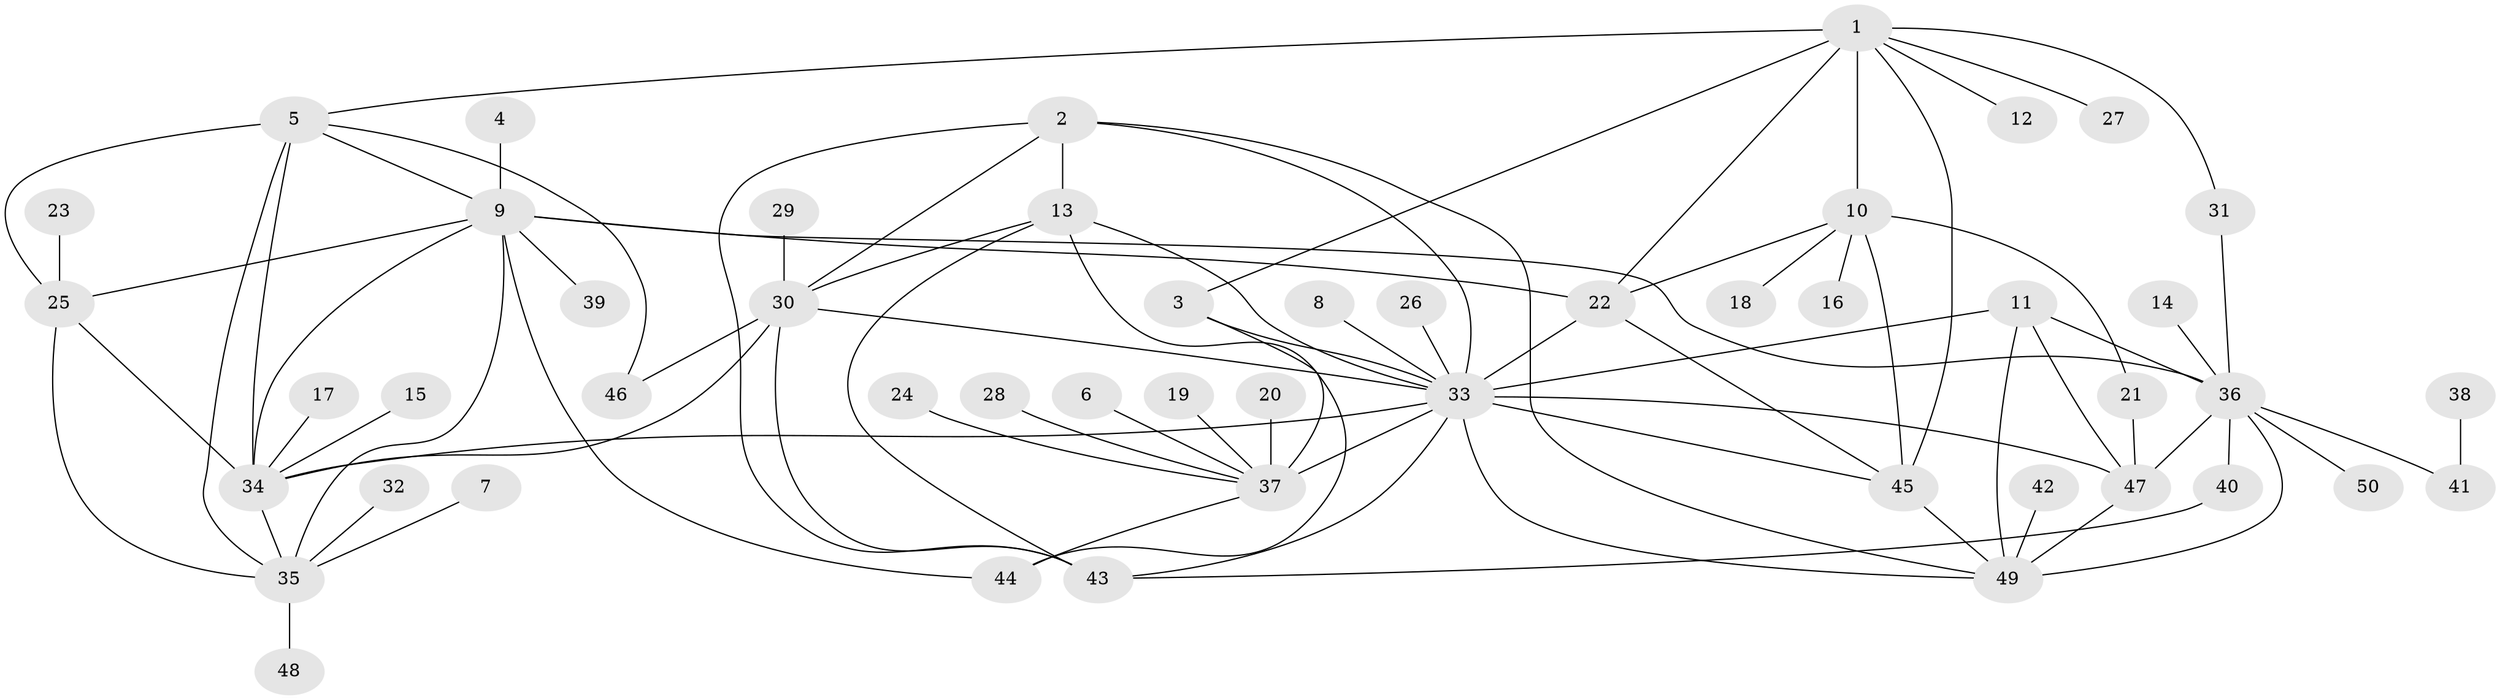 // original degree distribution, {5: 0.04, 8: 0.05, 7: 0.06, 10: 0.05, 6: 0.02, 9: 0.02, 4: 0.02, 2: 0.2, 1: 0.5, 3: 0.04}
// Generated by graph-tools (version 1.1) at 2025/50/03/09/25 03:50:29]
// undirected, 50 vertices, 84 edges
graph export_dot {
graph [start="1"]
  node [color=gray90,style=filled];
  1;
  2;
  3;
  4;
  5;
  6;
  7;
  8;
  9;
  10;
  11;
  12;
  13;
  14;
  15;
  16;
  17;
  18;
  19;
  20;
  21;
  22;
  23;
  24;
  25;
  26;
  27;
  28;
  29;
  30;
  31;
  32;
  33;
  34;
  35;
  36;
  37;
  38;
  39;
  40;
  41;
  42;
  43;
  44;
  45;
  46;
  47;
  48;
  49;
  50;
  1 -- 3 [weight=1.0];
  1 -- 5 [weight=1.0];
  1 -- 10 [weight=2.0];
  1 -- 12 [weight=1.0];
  1 -- 22 [weight=2.0];
  1 -- 27 [weight=1.0];
  1 -- 31 [weight=1.0];
  1 -- 45 [weight=2.0];
  2 -- 13 [weight=1.0];
  2 -- 30 [weight=1.0];
  2 -- 33 [weight=1.0];
  2 -- 43 [weight=1.0];
  2 -- 49 [weight=1.0];
  3 -- 33 [weight=2.0];
  3 -- 37 [weight=4.0];
  4 -- 9 [weight=1.0];
  5 -- 9 [weight=1.0];
  5 -- 25 [weight=1.0];
  5 -- 34 [weight=1.0];
  5 -- 35 [weight=1.0];
  5 -- 46 [weight=1.0];
  6 -- 37 [weight=1.0];
  7 -- 35 [weight=1.0];
  8 -- 33 [weight=1.0];
  9 -- 22 [weight=1.0];
  9 -- 25 [weight=1.0];
  9 -- 34 [weight=1.0];
  9 -- 35 [weight=1.0];
  9 -- 36 [weight=1.0];
  9 -- 39 [weight=1.0];
  9 -- 44 [weight=1.0];
  10 -- 16 [weight=1.0];
  10 -- 18 [weight=1.0];
  10 -- 21 [weight=1.0];
  10 -- 22 [weight=1.0];
  10 -- 45 [weight=1.0];
  11 -- 33 [weight=1.0];
  11 -- 36 [weight=1.0];
  11 -- 47 [weight=1.0];
  11 -- 49 [weight=2.0];
  13 -- 30 [weight=1.0];
  13 -- 33 [weight=1.0];
  13 -- 43 [weight=1.0];
  13 -- 44 [weight=1.0];
  14 -- 36 [weight=1.0];
  15 -- 34 [weight=1.0];
  17 -- 34 [weight=1.0];
  19 -- 37 [weight=1.0];
  20 -- 37 [weight=1.0];
  21 -- 47 [weight=1.0];
  22 -- 33 [weight=1.0];
  22 -- 45 [weight=1.0];
  23 -- 25 [weight=1.0];
  24 -- 37 [weight=1.0];
  25 -- 34 [weight=1.0];
  25 -- 35 [weight=1.0];
  26 -- 33 [weight=1.0];
  28 -- 37 [weight=1.0];
  29 -- 30 [weight=1.0];
  30 -- 33 [weight=1.0];
  30 -- 34 [weight=1.0];
  30 -- 43 [weight=1.0];
  30 -- 46 [weight=1.0];
  31 -- 36 [weight=1.0];
  32 -- 35 [weight=1.0];
  33 -- 34 [weight=1.0];
  33 -- 37 [weight=2.0];
  33 -- 43 [weight=1.0];
  33 -- 45 [weight=1.0];
  33 -- 47 [weight=1.0];
  33 -- 49 [weight=1.0];
  34 -- 35 [weight=1.0];
  35 -- 48 [weight=1.0];
  36 -- 40 [weight=1.0];
  36 -- 41 [weight=1.0];
  36 -- 47 [weight=1.0];
  36 -- 49 [weight=2.0];
  36 -- 50 [weight=1.0];
  37 -- 44 [weight=1.0];
  38 -- 41 [weight=1.0];
  40 -- 43 [weight=1.0];
  42 -- 49 [weight=1.0];
  45 -- 49 [weight=1.0];
  47 -- 49 [weight=2.0];
}
